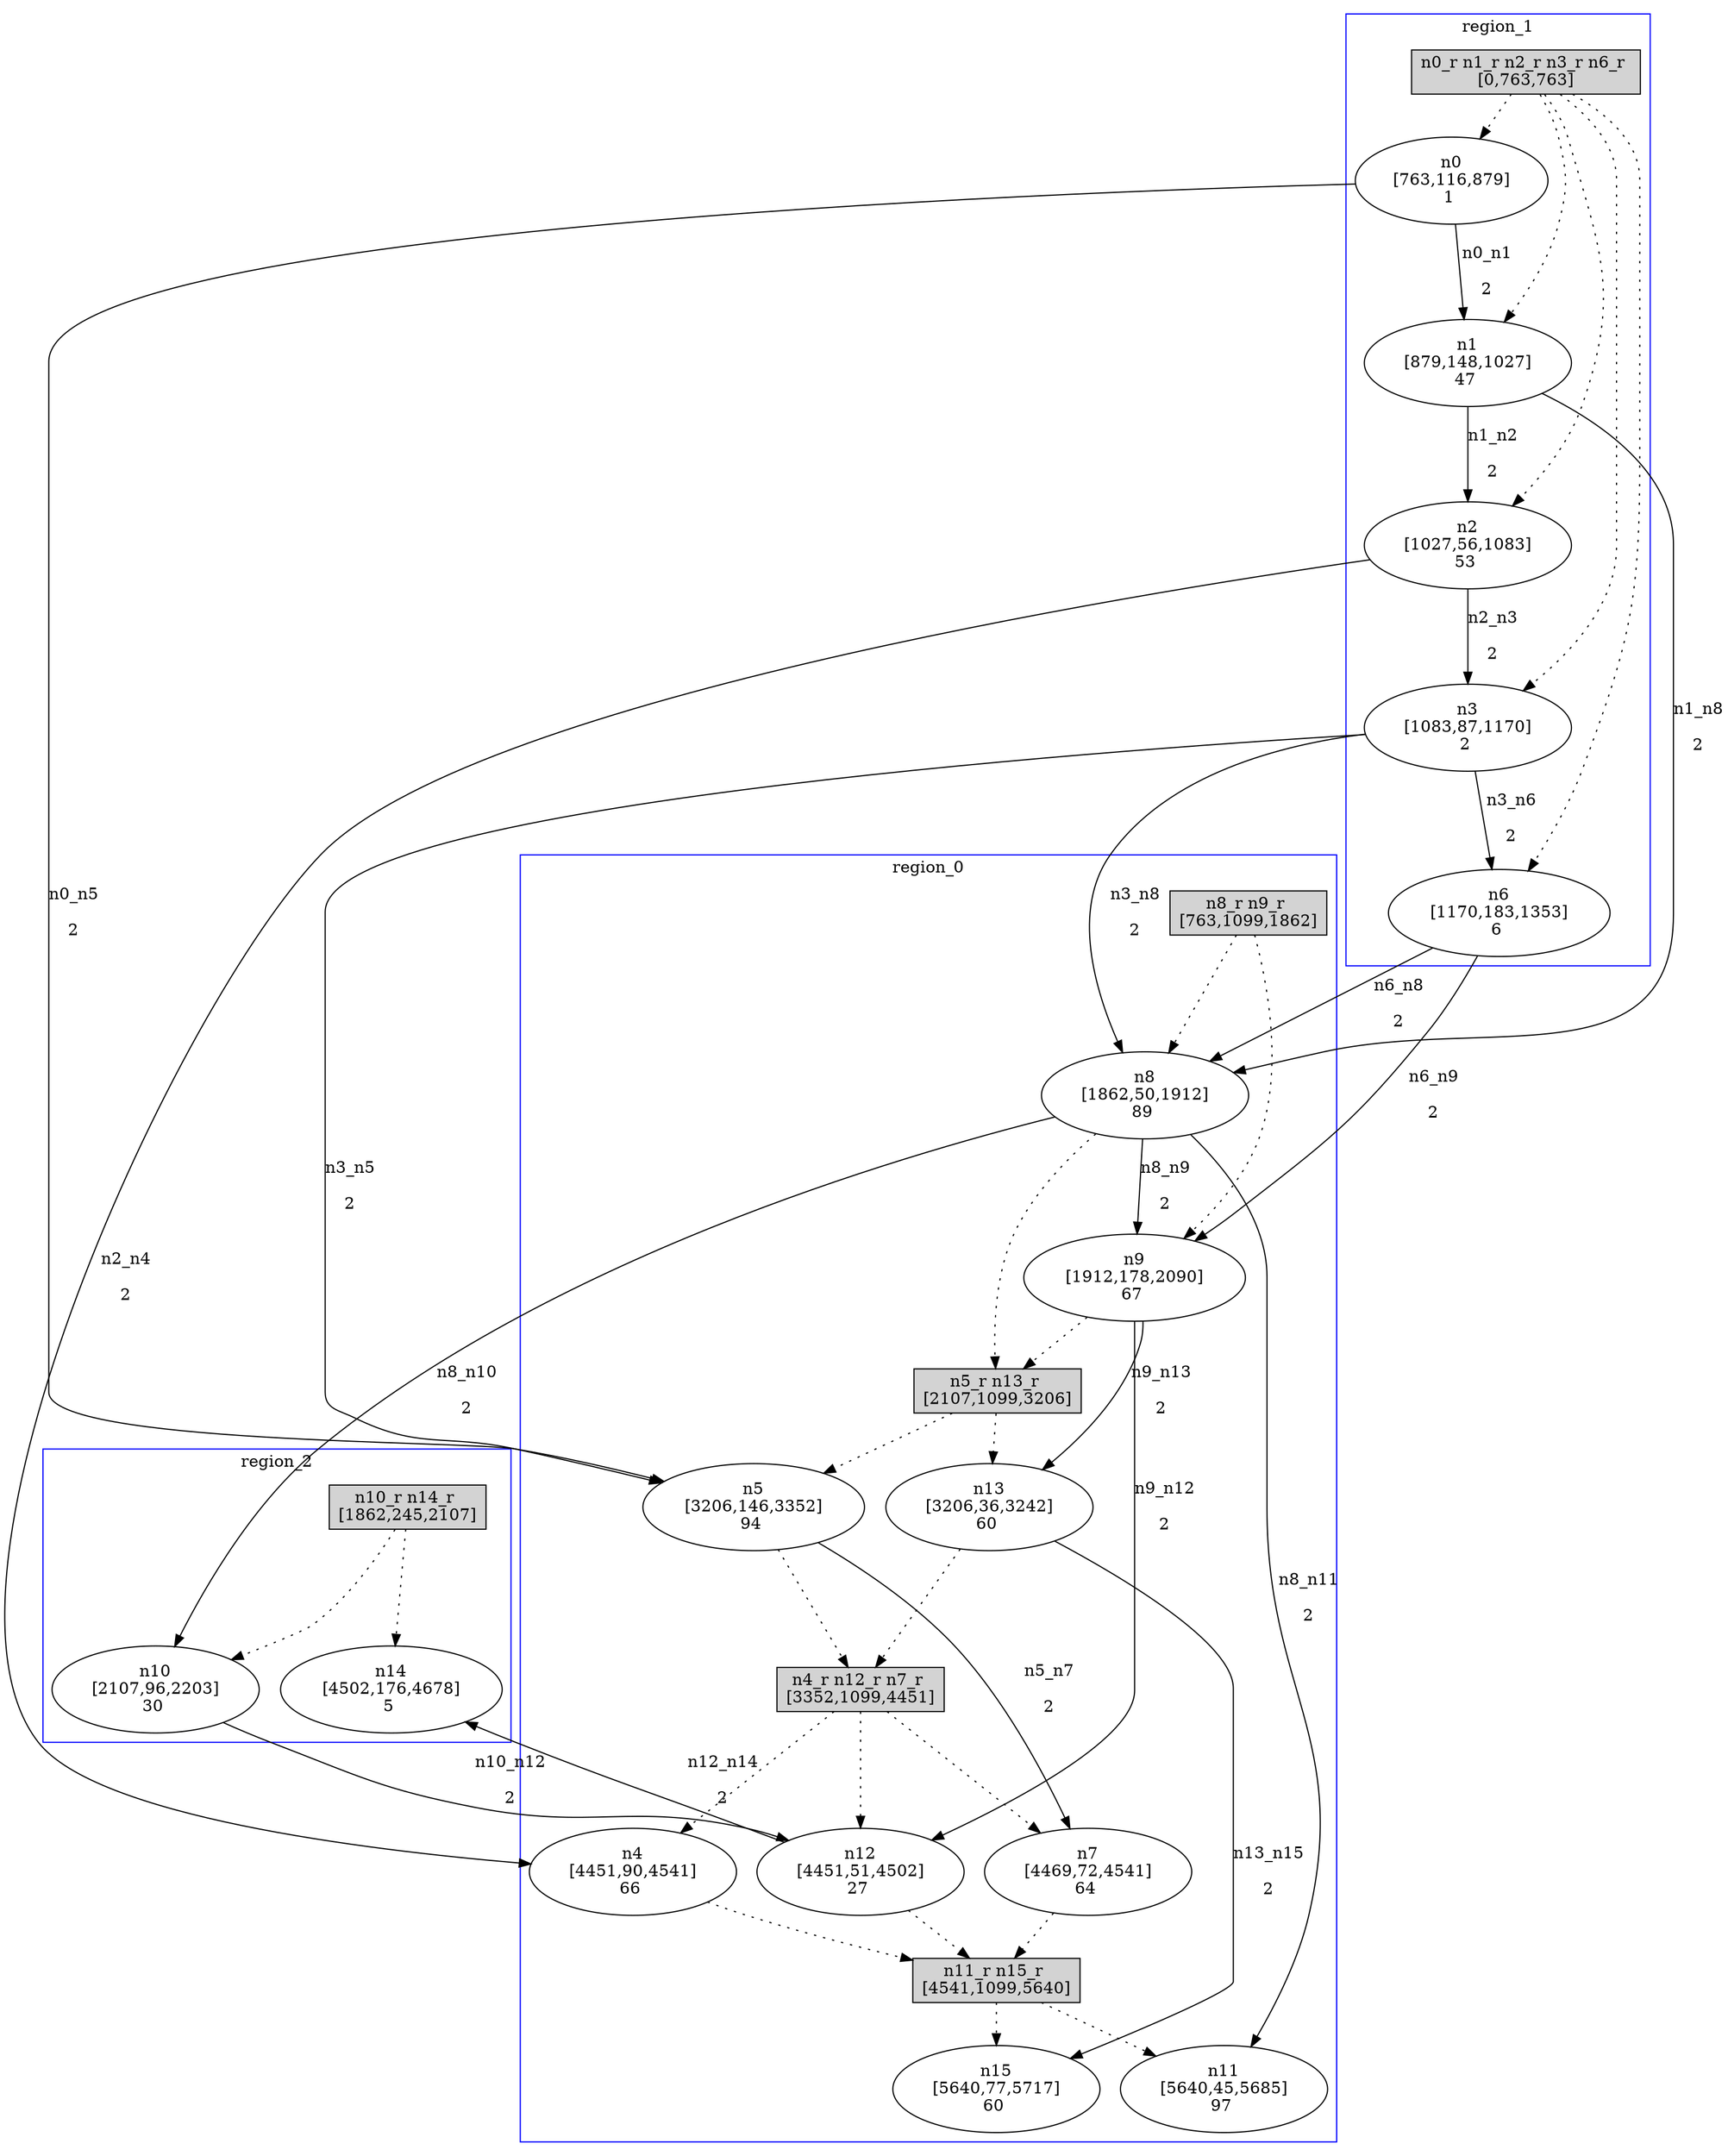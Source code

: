 //3-LSsolveMIPnSolStatus 2.
//4-SL 5717.
//5-LSsolveMIPsolveTime(double) 2.16183.
//6-reconfigurateNum(int) 6.
//7-reconfigurateTime(int) 5404.
digraph test_0 {
	size="28,40";
	subgraph cluster0 {
		stytle=filled;
		color=blue;
		label=region_0;
		reconfNode_0_1 [ shape = box, style = filled, label = "n8_r n9_r \n[763,1099,1862]" ];
		n8 [ label="n8\n[1862,50,1912]\n89 " ];
		n9 [ label="n9\n[1912,178,2090]\n67 " ];
		reconfNode_0_1 -> n8 [ style = dotted ];
		reconfNode_0_1 -> n9 [ style = dotted ];
		n8 -> reconfNode_0_2 [ style = dotted ];
		n9 -> reconfNode_0_2 [ style = dotted ];
		reconfNode_0_2 [ shape = box, style = filled, label = "n5_r n13_r \n[2107,1099,3206]" ];
		n5 [ label="n5\n[3206,146,3352]\n94 " ];
		n13 [ label="n13\n[3206,36,3242]\n60 " ];
		reconfNode_0_2 -> n5 [ style = dotted ];
		reconfNode_0_2 -> n13 [ style = dotted ];
		n5 -> reconfNode_0_3 [ style = dotted ];
		n13 -> reconfNode_0_3 [ style = dotted ];
		reconfNode_0_3 [ shape = box, style = filled, label = "n4_r n12_r n7_r \n[3352,1099,4451]" ];
		n4 [ label="n4\n[4451,90,4541]\n66 " ];
		n12 [ label="n12\n[4451,51,4502]\n27 " ];
		n7 [ label="n7\n[4469,72,4541]\n64 " ];
		reconfNode_0_3 -> n4 [ style = dotted ];
		reconfNode_0_3 -> n12 [ style = dotted ];
		reconfNode_0_3 -> n7 [ style = dotted ];
		n4 -> reconfNode_0_4 [ style = dotted ];
		n12 -> reconfNode_0_4 [ style = dotted ];
		n7 -> reconfNode_0_4 [ style = dotted ];
		reconfNode_0_4 [ shape = box, style = filled, label = "n11_r n15_r \n[4541,1099,5640]" ];
		n11 [ label="n11\n[5640,45,5685]\n97 " ];
		n15 [ label="n15\n[5640,77,5717]\n60 " ];
		reconfNode_0_4 -> n11 [ style = dotted ];
		reconfNode_0_4 -> n15 [ style = dotted ];
	}
	subgraph cluster1 {
		stytle=filled;
		color=blue;
		label=region_1;
		reconfNode_1_1 [ shape = box, style = filled, label = "n0_r n1_r n2_r n3_r n6_r \n[0,763,763]" ];
		n0 [ label="n0\n[763,116,879]\n1 " ];
		n1 [ label="n1\n[879,148,1027]\n47 " ];
		n2 [ label="n2\n[1027,56,1083]\n53 " ];
		n3 [ label="n3\n[1083,87,1170]\n2 " ];
		n6 [ label="n6\n[1170,183,1353]\n6 " ];
		reconfNode_1_1 -> n0 [ style = dotted ];
		reconfNode_1_1 -> n1 [ style = dotted ];
		reconfNode_1_1 -> n2 [ style = dotted ];
		reconfNode_1_1 -> n3 [ style = dotted ];
		reconfNode_1_1 -> n6 [ style = dotted ];
	}
	subgraph cluster2 {
		stytle=filled;
		color=blue;
		label=region_2;
		reconfNode_2_1 [ shape = box, style = filled, label = "n10_r n14_r \n[1862,245,2107]" ];
		n10 [ label="n10\n[2107,96,2203]\n30 " ];
		n14 [ label="n14\n[4502,176,4678]\n5 " ];
		reconfNode_2_1 -> n10 [ style = dotted ];
		reconfNode_2_1 -> n14 [ style = dotted ];
	}
	n0 -> n1 [ label="n0_n1\n2" ];
	n0 -> n5 [ label="n0_n5\n2" ];
	n1 -> n2 [ label="n1_n2\n2" ];
	n1 -> n8 [ label="n1_n8\n2" ];
	n5 -> n7 [ label="n5_n7\n2" ];
	n2 -> n3 [ label="n2_n3\n2" ];
	n2 -> n4 [ label="n2_n4\n2" ];
	n8 -> n9 [ label="n8_n9\n2" ];
	n8 -> n10 [ label="n8_n10\n2" ];
	n8 -> n11 [ label="n8_n11\n2" ];
	n3 -> n5 [ label="n3_n5\n2" ];
	n3 -> n6 [ label="n3_n6\n2" ];
	n3 -> n8 [ label="n3_n8\n2" ];
	n6 -> n8 [ label="n6_n8\n2" ];
	n6 -> n9 [ label="n6_n9\n2" ];
	n9 -> n12 [ label="n9_n12\n2" ];
	n9 -> n13 [ label="n9_n13\n2" ];
	n10 -> n12 [ label="n10_n12\n2" ];
	n12 -> n14 [ label="n12_n14\n2" ];
	n13 -> n15 [ label="n13_n15\n2" ];
}
